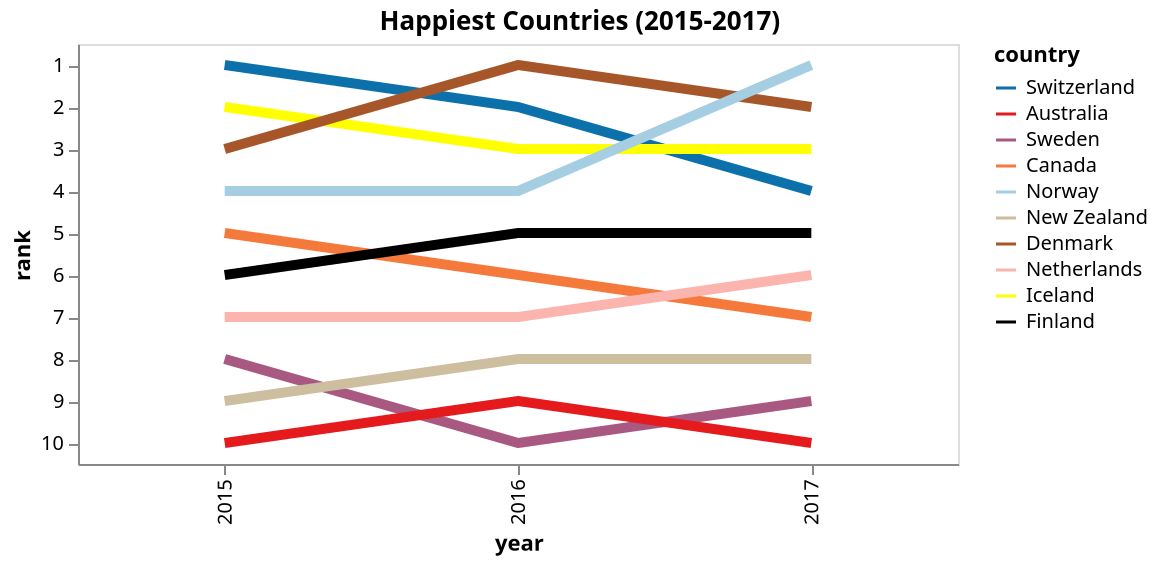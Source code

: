 {
  "$schema": "https://vega.github.io/schema/vega-lite/v4.json",
  "title": {"text": "Happiest Countries (2015-2017)", "frame": "bounds"},
  "width": 440,
  "height": 210,
  "data": {
    "values": [
      {"country": "Switzerland", "year": 2015, "rank": 1},
      {"country": "Iceland", "year": 2015, "rank": 2},
      {"country": "Denmark", "year": 2015, "rank": 3},
      {"country": "Norway", "year": 2015, "rank": 4},
      {"country": "Canada", "year": 2015, "rank": 5},
      {"country": "Finland", "year": 2015, "rank": 6},
      {"country": "Netherlands", "year": 2015, "rank": 7},
      {"country": "Sweden", "year": 2015, "rank": 8},
      {"country": "New Zealand", "year": 2015, "rank": 9},
      {"country": "Australia", "year": 2015, "rank": 10},
      {"country": "Denmark", "year": 2016, "rank": 1},
      {"country": "Switzerland", "year": 2016, "rank": 2},
      {"country": "Iceland", "year": 2016, "rank": 3},
      {"country": "Norway", "year": 2016, "rank": 4},
      {"country": "Finland", "year": 2016, "rank": 5},
      {"country": "Canada", "year": 2016, "rank": 6},
      {"country": "Netherlands", "year": 2016, "rank": 7},
      {"country": "New Zealand", "year": 2016, "rank": 8},
      {"country": "Australia", "year": 2016, "rank": 9},
      {"country": "Sweden", "year": 2016, "rank": 10},
      {"country": "Norway", "year": 2017, "rank": 1},
      {"country": "Denmark", "year": 2017, "rank": 2},
      {"country": "Iceland", "year": 2017, "rank": 3},
      {"country": "Switzerland", "year": 2017, "rank": 4},
      {"country": "Finland", "year": 2017, "rank": 5},
      {"country": "Netherlands", "year": 2017, "rank": 6},
      {"country": "Canada", "year": 2017, "rank": 7},
      {"country": "New Zealand", "year": 2017, "rank": 8},
      {"country": "Sweden", "year": 2017, "rank": 9},
      {"country": "Australia", "year": 2017, "rank": 10}
    ]
  },

  "mark": {
   "type": "line", 
  "strokeWidth": 5, "orient": "vertical"},
  "encoding": {
    "x": {"field": "year", "type": "ordinal"},
    "y": {"field": "rank", "type": "ordinal"},
    "tooltip": [
      {"field": "country", "type": "nominal", "title": "Country"},
      {"field": "rank", "type": "nominal", "title": "Rank"}
    ],
    "color": {
      "field": "country",
      "type": "nominal",
      "scale": {
        "domain": [
          "Switzerland",
          "Australia",
          "Sweden",
          "Canada",
          "Norway",
          "New Zealand",
          "Denmark",
          "Netherlands",
          "Iceland",
          "Finland"
        ],
        "range": [
          "#0C71AB",
          "#e41a1c",
          "#a95881",
          "#f5793a",
          "#a6cee3",
          "#ccbe9f",
          "#a65628",
          "#fbb4ae",
          "#FFFF00",
          "#000000"
        ]
      }
    }
  }
}
